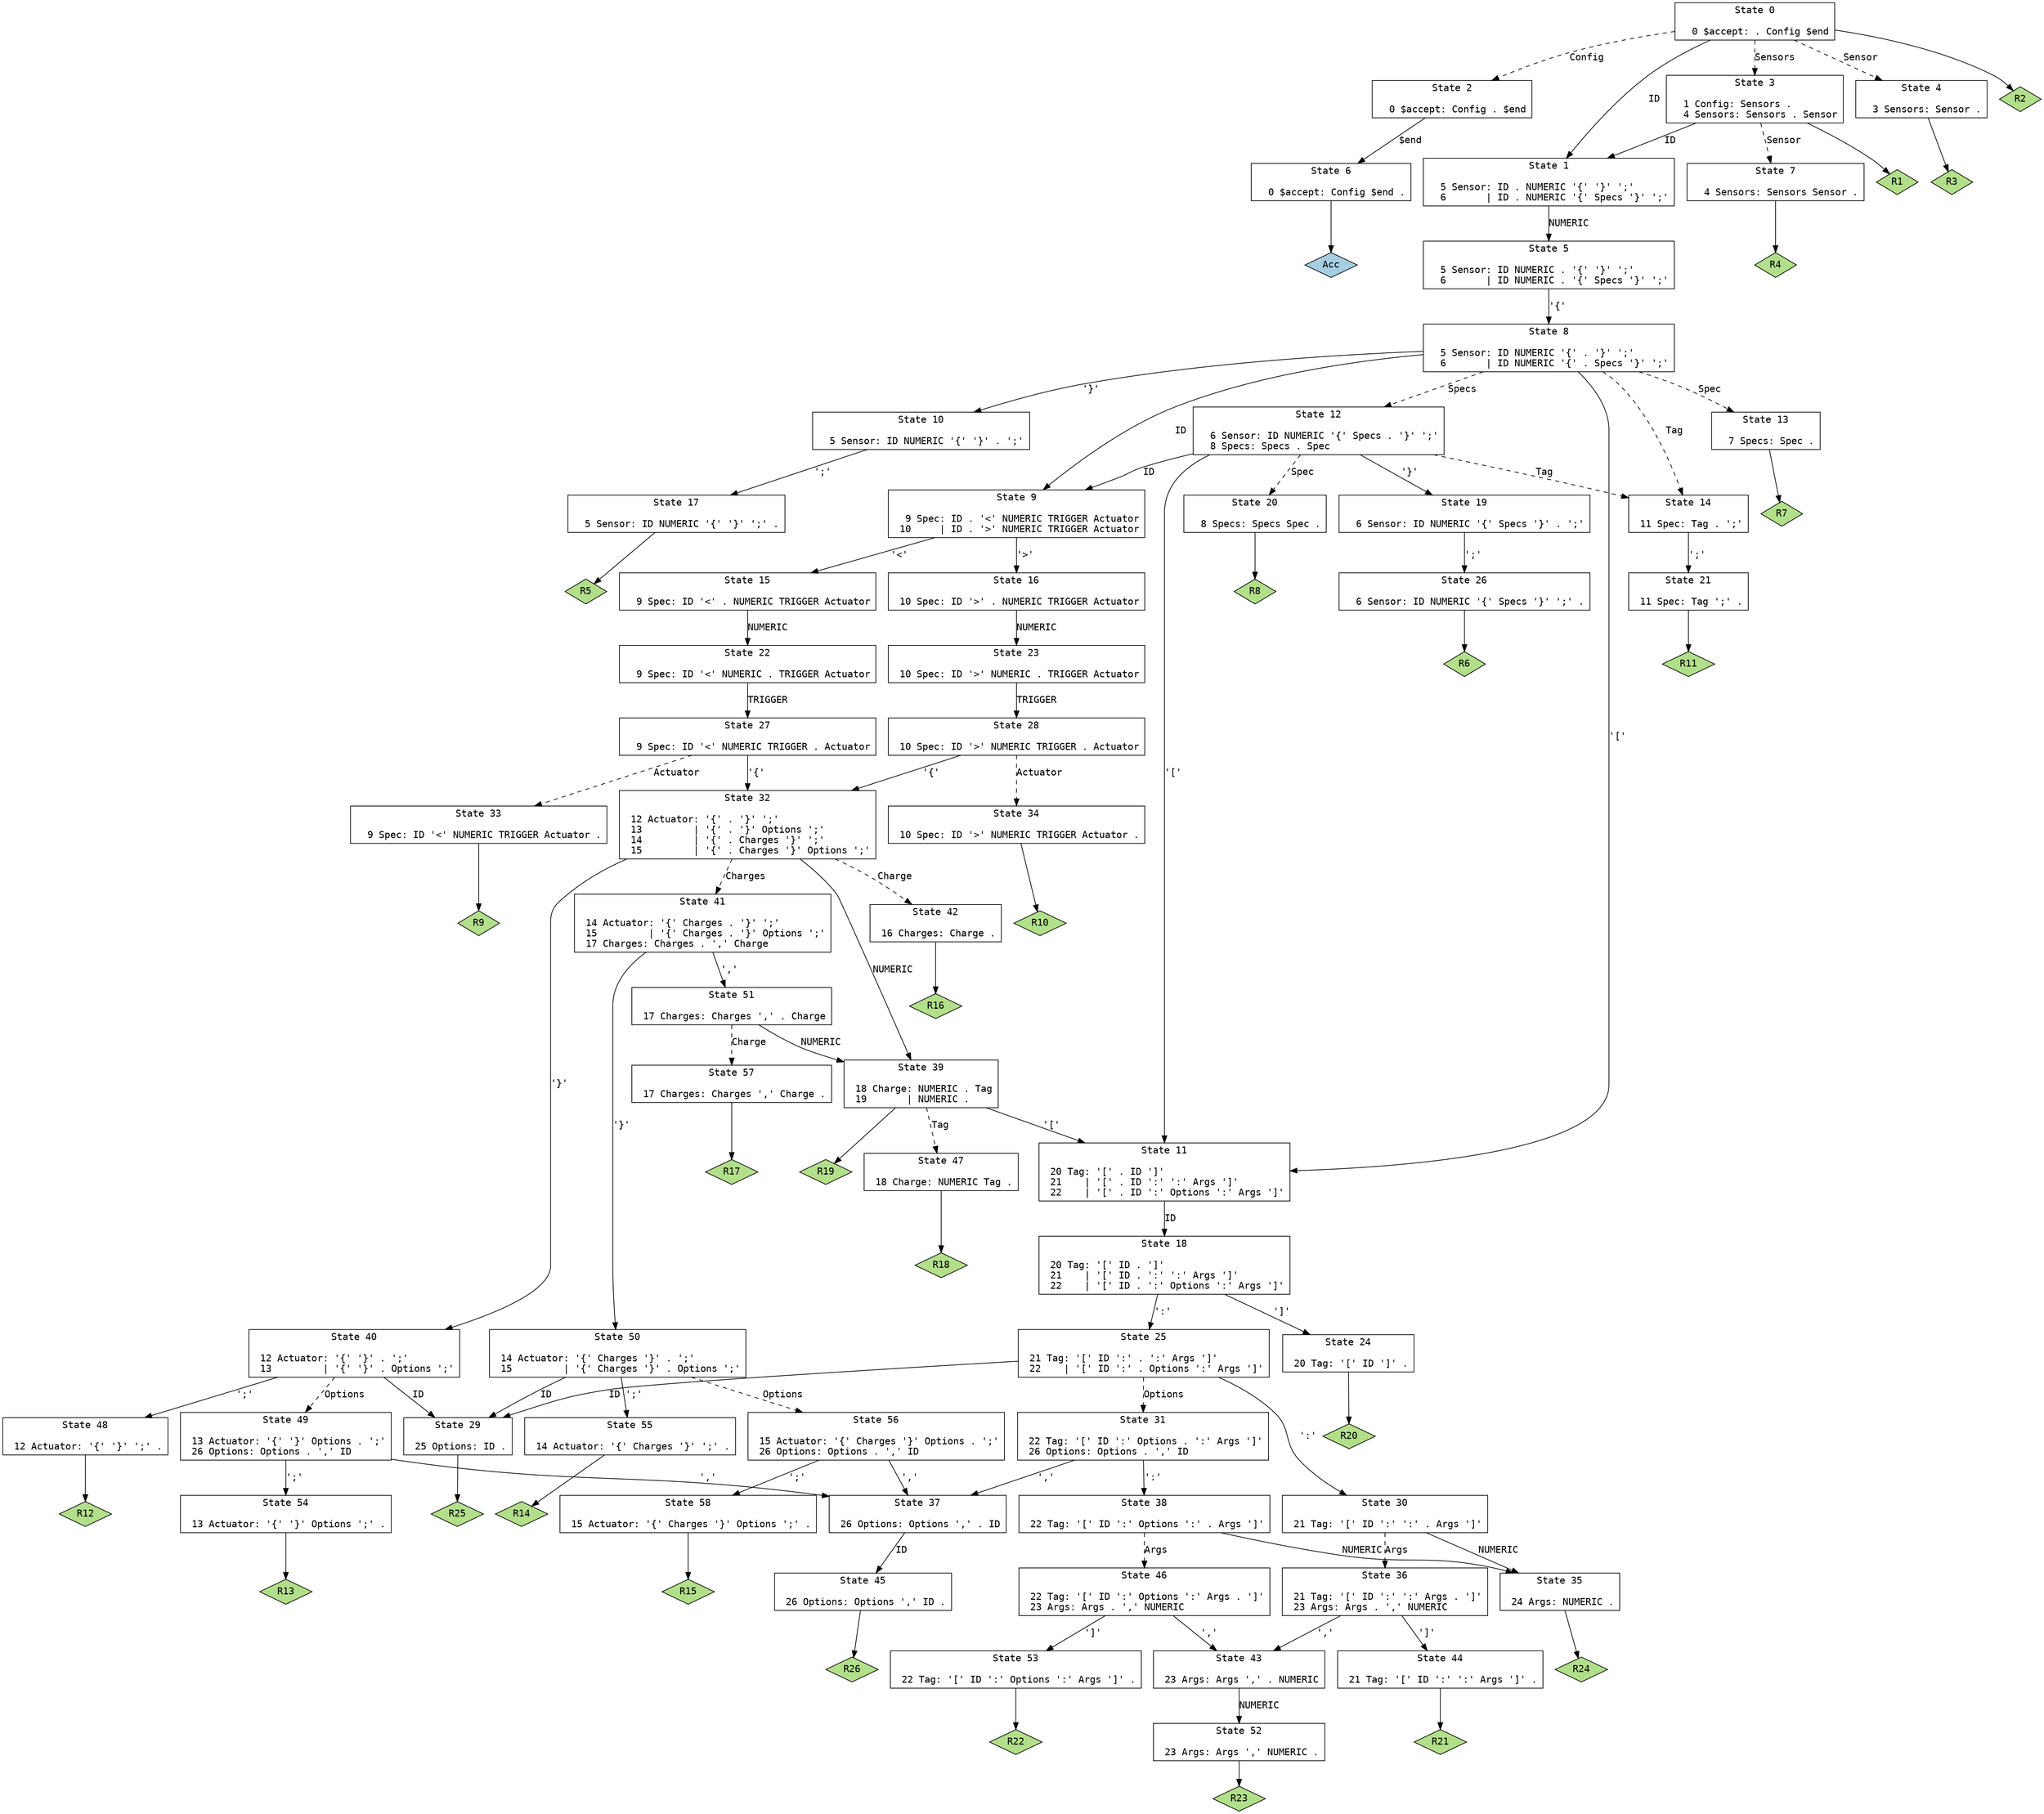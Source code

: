 // Generated by GNU Bison 3.0.4.
// Report bugs to <bug-bison@gnu.org>.
// Home page: <http://www.gnu.org/software/bison/>.

digraph "parser.y"
{
  node [fontname = courier, shape = box, colorscheme = paired6]
  edge [fontname = courier]

  0 [label="State 0\n\l  0 $accept: . Config $end\l"]
  0 -> 1 [style=solid label="ID"]
  0 -> 2 [style=dashed label="Config"]
  0 -> 3 [style=dashed label="Sensors"]
  0 -> 4 [style=dashed label="Sensor"]
  0 -> "0R2" [style=solid]
 "0R2" [label="R2", fillcolor=3, shape=diamond, style=filled]
  1 [label="State 1\n\l  5 Sensor: ID . NUMERIC '{' '}' ';'\l  6       | ID . NUMERIC '{' Specs '}' ';'\l"]
  1 -> 5 [style=solid label="NUMERIC"]
  2 [label="State 2\n\l  0 $accept: Config . $end\l"]
  2 -> 6 [style=solid label="$end"]
  3 [label="State 3\n\l  1 Config: Sensors .\l  4 Sensors: Sensors . Sensor\l"]
  3 -> 1 [style=solid label="ID"]
  3 -> 7 [style=dashed label="Sensor"]
  3 -> "3R1" [style=solid]
 "3R1" [label="R1", fillcolor=3, shape=diamond, style=filled]
  4 [label="State 4\n\l  3 Sensors: Sensor .\l"]
  4 -> "4R3" [style=solid]
 "4R3" [label="R3", fillcolor=3, shape=diamond, style=filled]
  5 [label="State 5\n\l  5 Sensor: ID NUMERIC . '{' '}' ';'\l  6       | ID NUMERIC . '{' Specs '}' ';'\l"]
  5 -> 8 [style=solid label="'{'"]
  6 [label="State 6\n\l  0 $accept: Config $end .\l"]
  6 -> "6R0" [style=solid]
 "6R0" [label="Acc", fillcolor=1, shape=diamond, style=filled]
  7 [label="State 7\n\l  4 Sensors: Sensors Sensor .\l"]
  7 -> "7R4" [style=solid]
 "7R4" [label="R4", fillcolor=3, shape=diamond, style=filled]
  8 [label="State 8\n\l  5 Sensor: ID NUMERIC '{' . '}' ';'\l  6       | ID NUMERIC '{' . Specs '}' ';'\l"]
  8 -> 9 [style=solid label="ID"]
  8 -> 10 [style=solid label="'}'"]
  8 -> 11 [style=solid label="'['"]
  8 -> 12 [style=dashed label="Specs"]
  8 -> 13 [style=dashed label="Spec"]
  8 -> 14 [style=dashed label="Tag"]
  9 [label="State 9\n\l  9 Spec: ID . '<' NUMERIC TRIGGER Actuator\l 10     | ID . '>' NUMERIC TRIGGER Actuator\l"]
  9 -> 15 [style=solid label="'<'"]
  9 -> 16 [style=solid label="'>'"]
  10 [label="State 10\n\l  5 Sensor: ID NUMERIC '{' '}' . ';'\l"]
  10 -> 17 [style=solid label="';'"]
  11 [label="State 11\n\l 20 Tag: '[' . ID ']'\l 21    | '[' . ID ':' ':' Args ']'\l 22    | '[' . ID ':' Options ':' Args ']'\l"]
  11 -> 18 [style=solid label="ID"]
  12 [label="State 12\n\l  6 Sensor: ID NUMERIC '{' Specs . '}' ';'\l  8 Specs: Specs . Spec\l"]
  12 -> 9 [style=solid label="ID"]
  12 -> 19 [style=solid label="'}'"]
  12 -> 11 [style=solid label="'['"]
  12 -> 20 [style=dashed label="Spec"]
  12 -> 14 [style=dashed label="Tag"]
  13 [label="State 13\n\l  7 Specs: Spec .\l"]
  13 -> "13R7" [style=solid]
 "13R7" [label="R7", fillcolor=3, shape=diamond, style=filled]
  14 [label="State 14\n\l 11 Spec: Tag . ';'\l"]
  14 -> 21 [style=solid label="';'"]
  15 [label="State 15\n\l  9 Spec: ID '<' . NUMERIC TRIGGER Actuator\l"]
  15 -> 22 [style=solid label="NUMERIC"]
  16 [label="State 16\n\l 10 Spec: ID '>' . NUMERIC TRIGGER Actuator\l"]
  16 -> 23 [style=solid label="NUMERIC"]
  17 [label="State 17\n\l  5 Sensor: ID NUMERIC '{' '}' ';' .\l"]
  17 -> "17R5" [style=solid]
 "17R5" [label="R5", fillcolor=3, shape=diamond, style=filled]
  18 [label="State 18\n\l 20 Tag: '[' ID . ']'\l 21    | '[' ID . ':' ':' Args ']'\l 22    | '[' ID . ':' Options ':' Args ']'\l"]
  18 -> 24 [style=solid label="']'"]
  18 -> 25 [style=solid label="':'"]
  19 [label="State 19\n\l  6 Sensor: ID NUMERIC '{' Specs '}' . ';'\l"]
  19 -> 26 [style=solid label="';'"]
  20 [label="State 20\n\l  8 Specs: Specs Spec .\l"]
  20 -> "20R8" [style=solid]
 "20R8" [label="R8", fillcolor=3, shape=diamond, style=filled]
  21 [label="State 21\n\l 11 Spec: Tag ';' .\l"]
  21 -> "21R11" [style=solid]
 "21R11" [label="R11", fillcolor=3, shape=diamond, style=filled]
  22 [label="State 22\n\l  9 Spec: ID '<' NUMERIC . TRIGGER Actuator\l"]
  22 -> 27 [style=solid label="TRIGGER"]
  23 [label="State 23\n\l 10 Spec: ID '>' NUMERIC . TRIGGER Actuator\l"]
  23 -> 28 [style=solid label="TRIGGER"]
  24 [label="State 24\n\l 20 Tag: '[' ID ']' .\l"]
  24 -> "24R20" [style=solid]
 "24R20" [label="R20", fillcolor=3, shape=diamond, style=filled]
  25 [label="State 25\n\l 21 Tag: '[' ID ':' . ':' Args ']'\l 22    | '[' ID ':' . Options ':' Args ']'\l"]
  25 -> 29 [style=solid label="ID"]
  25 -> 30 [style=solid label="':'"]
  25 -> 31 [style=dashed label="Options"]
  26 [label="State 26\n\l  6 Sensor: ID NUMERIC '{' Specs '}' ';' .\l"]
  26 -> "26R6" [style=solid]
 "26R6" [label="R6", fillcolor=3, shape=diamond, style=filled]
  27 [label="State 27\n\l  9 Spec: ID '<' NUMERIC TRIGGER . Actuator\l"]
  27 -> 32 [style=solid label="'{'"]
  27 -> 33 [style=dashed label="Actuator"]
  28 [label="State 28\n\l 10 Spec: ID '>' NUMERIC TRIGGER . Actuator\l"]
  28 -> 32 [style=solid label="'{'"]
  28 -> 34 [style=dashed label="Actuator"]
  29 [label="State 29\n\l 25 Options: ID .\l"]
  29 -> "29R25" [style=solid]
 "29R25" [label="R25", fillcolor=3, shape=diamond, style=filled]
  30 [label="State 30\n\l 21 Tag: '[' ID ':' ':' . Args ']'\l"]
  30 -> 35 [style=solid label="NUMERIC"]
  30 -> 36 [style=dashed label="Args"]
  31 [label="State 31\n\l 22 Tag: '[' ID ':' Options . ':' Args ']'\l 26 Options: Options . ',' ID\l"]
  31 -> 37 [style=solid label="','"]
  31 -> 38 [style=solid label="':'"]
  32 [label="State 32\n\l 12 Actuator: '{' . '}' ';'\l 13         | '{' . '}' Options ';'\l 14         | '{' . Charges '}' ';'\l 15         | '{' . Charges '}' Options ';'\l"]
  32 -> 39 [style=solid label="NUMERIC"]
  32 -> 40 [style=solid label="'}'"]
  32 -> 41 [style=dashed label="Charges"]
  32 -> 42 [style=dashed label="Charge"]
  33 [label="State 33\n\l  9 Spec: ID '<' NUMERIC TRIGGER Actuator .\l"]
  33 -> "33R9" [style=solid]
 "33R9" [label="R9", fillcolor=3, shape=diamond, style=filled]
  34 [label="State 34\n\l 10 Spec: ID '>' NUMERIC TRIGGER Actuator .\l"]
  34 -> "34R10" [style=solid]
 "34R10" [label="R10", fillcolor=3, shape=diamond, style=filled]
  35 [label="State 35\n\l 24 Args: NUMERIC .\l"]
  35 -> "35R24" [style=solid]
 "35R24" [label="R24", fillcolor=3, shape=diamond, style=filled]
  36 [label="State 36\n\l 21 Tag: '[' ID ':' ':' Args . ']'\l 23 Args: Args . ',' NUMERIC\l"]
  36 -> 43 [style=solid label="','"]
  36 -> 44 [style=solid label="']'"]
  37 [label="State 37\n\l 26 Options: Options ',' . ID\l"]
  37 -> 45 [style=solid label="ID"]
  38 [label="State 38\n\l 22 Tag: '[' ID ':' Options ':' . Args ']'\l"]
  38 -> 35 [style=solid label="NUMERIC"]
  38 -> 46 [style=dashed label="Args"]
  39 [label="State 39\n\l 18 Charge: NUMERIC . Tag\l 19       | NUMERIC .\l"]
  39 -> 11 [style=solid label="'['"]
  39 -> 47 [style=dashed label="Tag"]
  39 -> "39R19" [style=solid]
 "39R19" [label="R19", fillcolor=3, shape=diamond, style=filled]
  40 [label="State 40\n\l 12 Actuator: '{' '}' . ';'\l 13         | '{' '}' . Options ';'\l"]
  40 -> 29 [style=solid label="ID"]
  40 -> 48 [style=solid label="';'"]
  40 -> 49 [style=dashed label="Options"]
  41 [label="State 41\n\l 14 Actuator: '{' Charges . '}' ';'\l 15         | '{' Charges . '}' Options ';'\l 17 Charges: Charges . ',' Charge\l"]
  41 -> 50 [style=solid label="'}'"]
  41 -> 51 [style=solid label="','"]
  42 [label="State 42\n\l 16 Charges: Charge .\l"]
  42 -> "42R16" [style=solid]
 "42R16" [label="R16", fillcolor=3, shape=diamond, style=filled]
  43 [label="State 43\n\l 23 Args: Args ',' . NUMERIC\l"]
  43 -> 52 [style=solid label="NUMERIC"]
  44 [label="State 44\n\l 21 Tag: '[' ID ':' ':' Args ']' .\l"]
  44 -> "44R21" [style=solid]
 "44R21" [label="R21", fillcolor=3, shape=diamond, style=filled]
  45 [label="State 45\n\l 26 Options: Options ',' ID .\l"]
  45 -> "45R26" [style=solid]
 "45R26" [label="R26", fillcolor=3, shape=diamond, style=filled]
  46 [label="State 46\n\l 22 Tag: '[' ID ':' Options ':' Args . ']'\l 23 Args: Args . ',' NUMERIC\l"]
  46 -> 43 [style=solid label="','"]
  46 -> 53 [style=solid label="']'"]
  47 [label="State 47\n\l 18 Charge: NUMERIC Tag .\l"]
  47 -> "47R18" [style=solid]
 "47R18" [label="R18", fillcolor=3, shape=diamond, style=filled]
  48 [label="State 48\n\l 12 Actuator: '{' '}' ';' .\l"]
  48 -> "48R12" [style=solid]
 "48R12" [label="R12", fillcolor=3, shape=diamond, style=filled]
  49 [label="State 49\n\l 13 Actuator: '{' '}' Options . ';'\l 26 Options: Options . ',' ID\l"]
  49 -> 54 [style=solid label="';'"]
  49 -> 37 [style=solid label="','"]
  50 [label="State 50\n\l 14 Actuator: '{' Charges '}' . ';'\l 15         | '{' Charges '}' . Options ';'\l"]
  50 -> 29 [style=solid label="ID"]
  50 -> 55 [style=solid label="';'"]
  50 -> 56 [style=dashed label="Options"]
  51 [label="State 51\n\l 17 Charges: Charges ',' . Charge\l"]
  51 -> 39 [style=solid label="NUMERIC"]
  51 -> 57 [style=dashed label="Charge"]
  52 [label="State 52\n\l 23 Args: Args ',' NUMERIC .\l"]
  52 -> "52R23" [style=solid]
 "52R23" [label="R23", fillcolor=3, shape=diamond, style=filled]
  53 [label="State 53\n\l 22 Tag: '[' ID ':' Options ':' Args ']' .\l"]
  53 -> "53R22" [style=solid]
 "53R22" [label="R22", fillcolor=3, shape=diamond, style=filled]
  54 [label="State 54\n\l 13 Actuator: '{' '}' Options ';' .\l"]
  54 -> "54R13" [style=solid]
 "54R13" [label="R13", fillcolor=3, shape=diamond, style=filled]
  55 [label="State 55\n\l 14 Actuator: '{' Charges '}' ';' .\l"]
  55 -> "55R14" [style=solid]
 "55R14" [label="R14", fillcolor=3, shape=diamond, style=filled]
  56 [label="State 56\n\l 15 Actuator: '{' Charges '}' Options . ';'\l 26 Options: Options . ',' ID\l"]
  56 -> 58 [style=solid label="';'"]
  56 -> 37 [style=solid label="','"]
  57 [label="State 57\n\l 17 Charges: Charges ',' Charge .\l"]
  57 -> "57R17" [style=solid]
 "57R17" [label="R17", fillcolor=3, shape=diamond, style=filled]
  58 [label="State 58\n\l 15 Actuator: '{' Charges '}' Options ';' .\l"]
  58 -> "58R15" [style=solid]
 "58R15" [label="R15", fillcolor=3, shape=diamond, style=filled]
}
